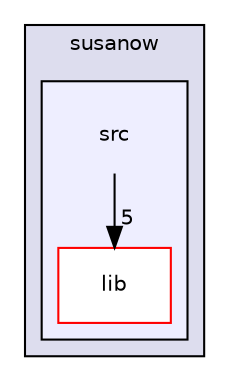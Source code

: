 digraph "/home/slank/git/susanow/src" {
  compound=true
  node [ fontsize="10", fontname="Helvetica"];
  edge [ labelfontsize="10", labelfontname="Helvetica"];
  subgraph clusterdir_dfefae42a4cf55ba0761ace7a8746e62 {
    graph [ bgcolor="#ddddee", pencolor="black", label="susanow" fontname="Helvetica", fontsize="10", URL="dir_dfefae42a4cf55ba0761ace7a8746e62.html"]
  subgraph clusterdir_42e714e673a008e3ed298e7cd0c41ee8 {
    graph [ bgcolor="#eeeeff", pencolor="black", label="" URL="dir_42e714e673a008e3ed298e7cd0c41ee8.html"];
    dir_42e714e673a008e3ed298e7cd0c41ee8 [shape=plaintext label="src"];
    dir_1c986b2db1db3ca31ca44c66fc2ee0ec [shape=box label="lib" color="red" fillcolor="white" style="filled" URL="dir_1c986b2db1db3ca31ca44c66fc2ee0ec.html"];
  }
  }
  dir_42e714e673a008e3ed298e7cd0c41ee8->dir_1c986b2db1db3ca31ca44c66fc2ee0ec [headlabel="5", labeldistance=1.5 headhref="dir_000001_000002.html"];
}
